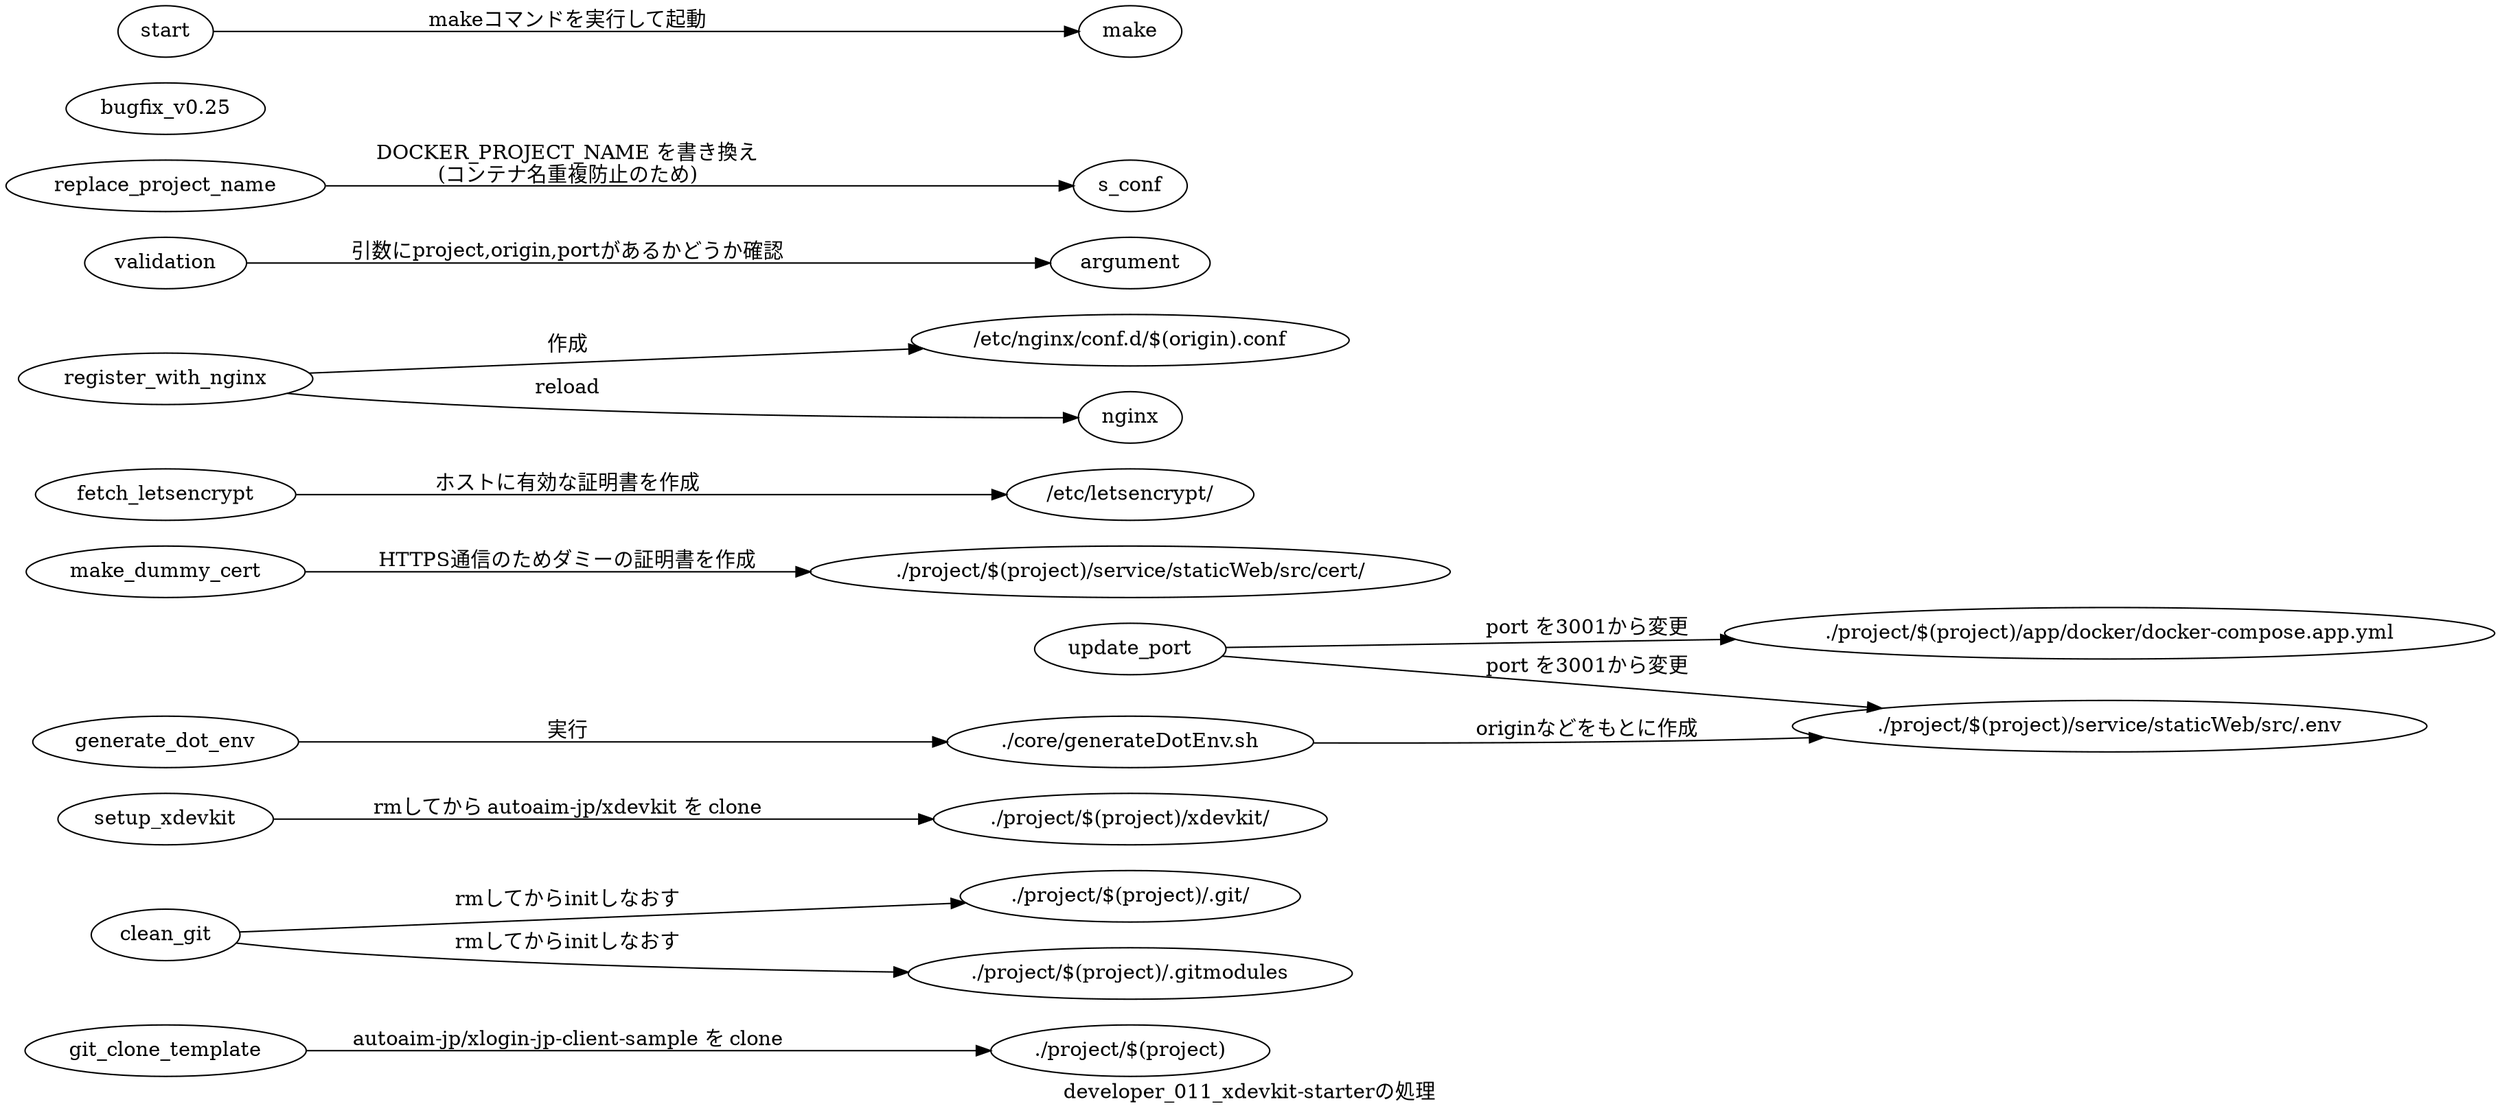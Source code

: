 digraph G {
  rankdir="LR"
  label="developer_011_xdevkit-starterの処理"
  
  p [label="./project/$(project)"]
  dotgit [label="./project/$(project)/.git/"]
  dotgitm [label="./project/$(project)/.gitmodules"]
  xdevkit [label="./project/$(project)/xdevkit/"]
  core_sh [label="./core/generateDotEnv.sh"]
  env [label="./project/$(project)/service/staticWeb/src/.env"]
  dc_app [label="./project/$(project)/app/docker/docker-compose.app.yml"]
  dummy_cert [label="./project/$(project)/service/staticWeb/src/cert/"]
  cert [label="/etc/letsencrypt/"]
  conf [label="/etc/nginx/conf.d/$(origin).conf"]
  
  validation -> argument [label="引数にproject,origin,portがあるかどうか確認"]
  git_clone_template -> p [label="autoaim-jp/xlogin-jp-client-sample を clone"]
  clean_git -> dotgit [label="rmしてからinitしなおす"]
  clean_git -> dotgitm [label="rmしてからinitしなおす"]
  setup_xdevkit -> xdevkit [label="rmしてから autoaim-jp/xdevkit を clone"]
  replace_project_name -> s_conf [label="DOCKER_PROJECT_NAME を書き換え\n(コンテナ名重複防止のため)"]
  generate_dot_env -> core_sh [label="実行"]
  core_sh -> env [label="originなどをもとに作成"]
  "bugfix_v0.25" 
  update_port -> dc_app [label="port を3001から変更"]
  update_port -> env [label="port を3001から変更"]
  make_dummy_cert -> dummy_cert [label="HTTPS通信のためダミーの証明書を作成"]
  fetch_letsencrypt -> cert [label="ホストに有効な証明書を作成"]
  register_with_nginx -> conf [label="作成"]
  register_with_nginx -> nginx [label="reload"]
  start -> make [label="makeコマンドを実行して起動"]
  
}

